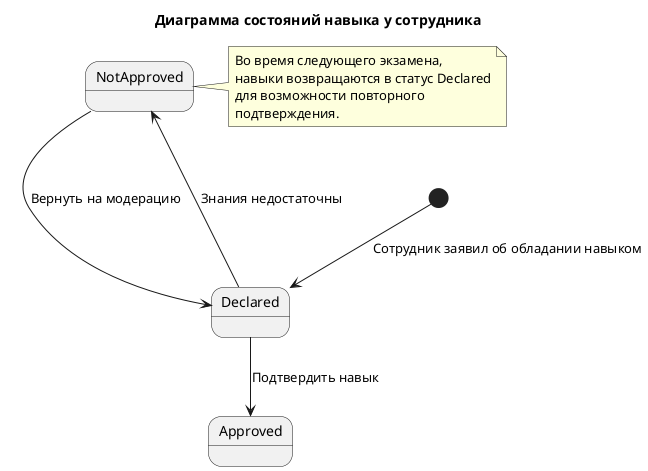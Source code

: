 @startuml
'https://plantuml.com/state-diagram

title Диаграмма состояний навыка у сотрудника

[*] --> Declared : Сотрудник заявил об обладании навыком

Declared --> Approved : Подтвердить навык
Declared --> NotApproved : Знания недостаточны
NotApproved ---> Declared : Вернуть на модерацию
note right of NotApproved : Во время следующего экзамена,\nнавыки возвращаются в статус Declared\nдля возможности повторного\nподтверждения.

@enduml